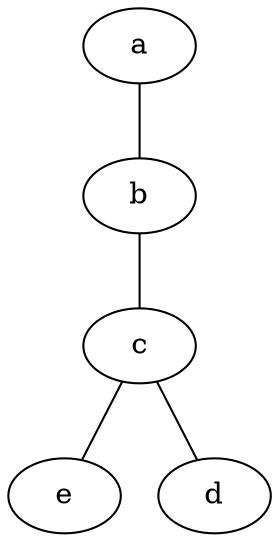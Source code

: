 strict graph "a" {

    "e"
    "d"
    "c"
    "b"
    "a"
    "c" -- "e"
    "c" -- "d"
    "b" -- "c"
    "a" -- "b"
}
